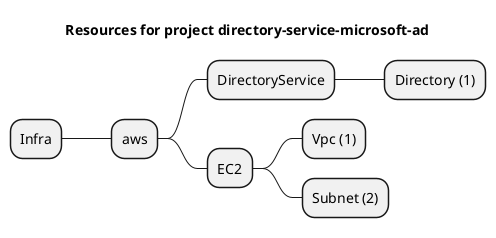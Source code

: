 @startmindmap
title Resources for project directory-service-microsoft-ad
skinparam monochrome true
+ Infra
++ aws
+++ DirectoryService
++++ Directory (1)
+++ EC2
++++ Vpc (1)
++++ Subnet (2)
@endmindmap